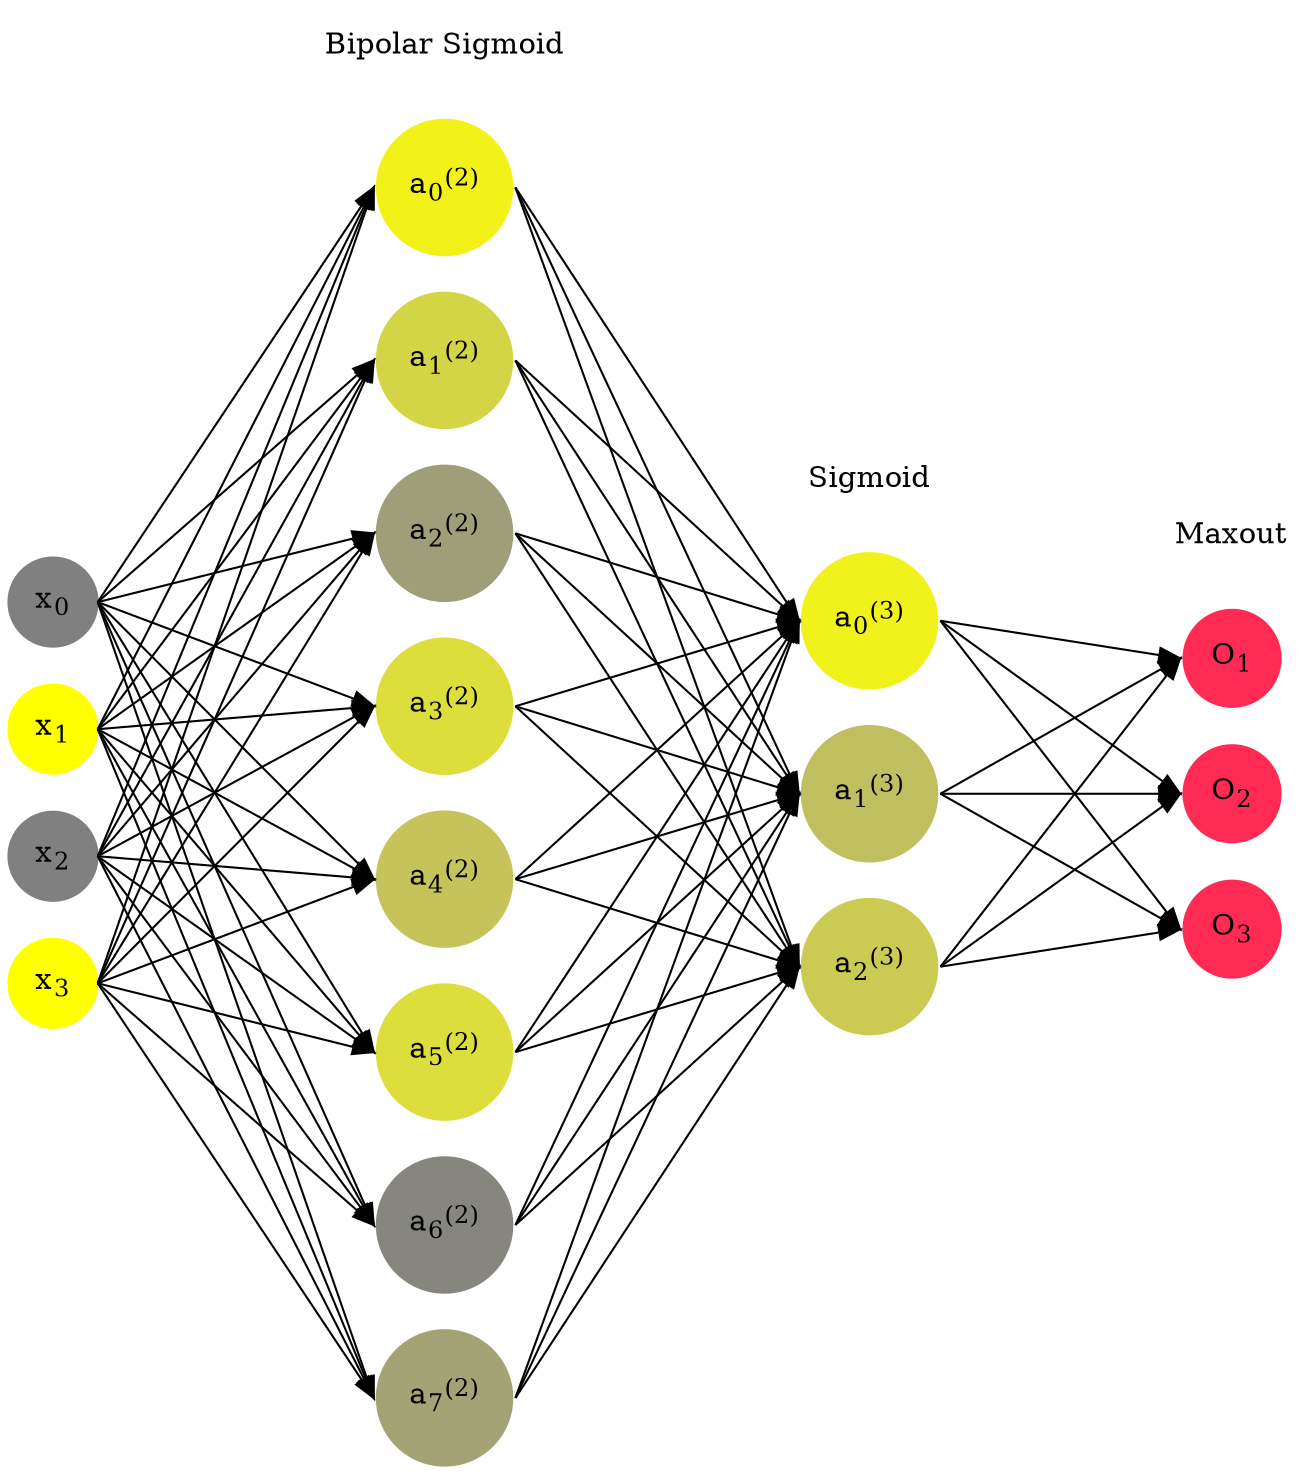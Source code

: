digraph G {
	rankdir = LR;
	splines=false;
	edge[style=invis];
	ranksep= 1.4;
	{
	node [shape=circle, color="0.1667, 0.0, 0.5", style=filled, fillcolor="0.1667, 0.0, 0.5"];
	x0 [label=<x<sub>0</sub>>];
	}
	{
	node [shape=circle, color="0.1667, 1.0, 1.0", style=filled, fillcolor="0.1667, 1.0, 1.0"];
	x1 [label=<x<sub>1</sub>>];
	}
	{
	node [shape=circle, color="0.1667, 0.0, 0.5", style=filled, fillcolor="0.1667, 0.0, 0.5"];
	x2 [label=<x<sub>2</sub>>];
	}
	{
	node [shape=circle, color="0.1667, 1.0, 1.0", style=filled, fillcolor="0.1667, 1.0, 1.0"];
	x3 [label=<x<sub>3</sub>>];
	}
	{
	node [shape=circle, color="0.1667, 0.893972, 0.946986", style=filled, fillcolor="0.1667, 0.893972, 0.946986"];
	a02 [label=<a<sub>0</sub><sup>(2)</sup>>];
	}
	{
	node [shape=circle, color="0.1667, 0.661473, 0.830737", style=filled, fillcolor="0.1667, 0.661473, 0.830737"];
	a12 [label=<a<sub>1</sub><sup>(2)</sup>>];
	}
	{
	node [shape=circle, color="0.1667, 0.241506, 0.620753", style=filled, fillcolor="0.1667, 0.241506, 0.620753"];
	a22 [label=<a<sub>2</sub><sup>(2)</sup>>];
	}
	{
	node [shape=circle, color="0.1667, 0.731451, 0.865726", style=filled, fillcolor="0.1667, 0.731451, 0.865726"];
	a32 [label=<a<sub>3</sub><sup>(2)</sup>>];
	}
	{
	node [shape=circle, color="0.1667, 0.534409, 0.767205", style=filled, fillcolor="0.1667, 0.534409, 0.767205"];
	a42 [label=<a<sub>4</sub><sup>(2)</sup>>];
	}
	{
	node [shape=circle, color="0.1667, 0.728031, 0.864016", style=filled, fillcolor="0.1667, 0.728031, 0.864016"];
	a52 [label=<a<sub>5</sub><sup>(2)</sup>>];
	}
	{
	node [shape=circle, color="0.1667, 0.052181, 0.526090", style=filled, fillcolor="0.1667, 0.052181, 0.526090"];
	a62 [label=<a<sub>6</sub><sup>(2)</sup>>];
	}
	{
	node [shape=circle, color="0.1667, 0.277125, 0.638563", style=filled, fillcolor="0.1667, 0.277125, 0.638563"];
	a72 [label=<a<sub>7</sub><sup>(2)</sup>>];
	}
	{
	node [shape=circle, color="0.1667, 0.883901, 0.941950", style=filled, fillcolor="0.1667, 0.883901, 0.941950"];
	a03 [label=<a<sub>0</sub><sup>(3)</sup>>];
	}
	{
	node [shape=circle, color="0.1667, 0.496054, 0.748027", style=filled, fillcolor="0.1667, 0.496054, 0.748027"];
	a13 [label=<a<sub>1</sub><sup>(3)</sup>>];
	}
	{
	node [shape=circle, color="0.1667, 0.589104, 0.794552", style=filled, fillcolor="0.1667, 0.589104, 0.794552"];
	a23 [label=<a<sub>2</sub><sup>(3)</sup>>];
	}
	{
	node [shape=circle, color="0.9667, 0.83, 1.0", style=filled, fillcolor="0.9667, 0.83, 1.0"];
	O1 [label=<O<sub>1</sub>>];
	}
	{
	node [shape=circle, color="0.9667, 0.83, 1.0", style=filled, fillcolor="0.9667, 0.83, 1.0"];
	O2 [label=<O<sub>2</sub>>];
	}
	{
	node [shape=circle, color="0.9667, 0.83, 1.0", style=filled, fillcolor="0.9667, 0.83, 1.0"];
	O3 [label=<O<sub>3</sub>>];
	}
	{
	rank=same;
	x0->x1->x2->x3;
	}
	{
	rank=same;
	a02->a12->a22->a32->a42->a52->a62->a72;
	}
	{
	rank=same;
	a03->a13->a23;
	}
	{
	rank=same;
	O1->O2->O3;
	}
	l1 [shape=plaintext,label="Bipolar Sigmoid"];
	l1->a02;
	{rank=same; l1;a02};
	l2 [shape=plaintext,label="Sigmoid"];
	l2->a03;
	{rank=same; l2;a03};
	l3 [shape=plaintext,label="Maxout"];
	l3->O1;
	{rank=same; l3;O1};
edge[style=solid, tailport=e, headport=w];
	{x0;x1;x2;x3} -> {a02;a12;a22;a32;a42;a52;a62;a72};
	{a02;a12;a22;a32;a42;a52;a62;a72} -> {a03;a13;a23};
	{a03;a13;a23} -> {O1,O2,O3};
}